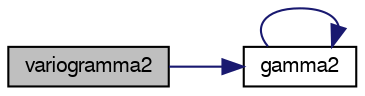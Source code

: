 digraph "variogramma2"
{
  bgcolor="transparent";
  edge [fontname="FreeSans",fontsize="10",labelfontname="FreeSans",labelfontsize="10"];
  node [fontname="FreeSans",fontsize="10",shape=record];
  rankdir="LR";
  Node1 [label="variogramma2",height=0.2,width=0.4,color="black", fillcolor="grey75", style="filled" fontcolor="black"];
  Node1 -> Node2 [color="midnightblue",fontsize="10",style="solid",fontname="FreeSans"];
  Node2 [label="gamma2",height=0.2,width=0.4,color="black",URL="$geo__statistic_809375_8c.html#a8915807e564b4499862e683cd93cabcf"];
  Node2 -> Node2 [color="midnightblue",fontsize="10",style="solid",fontname="FreeSans"];
}
